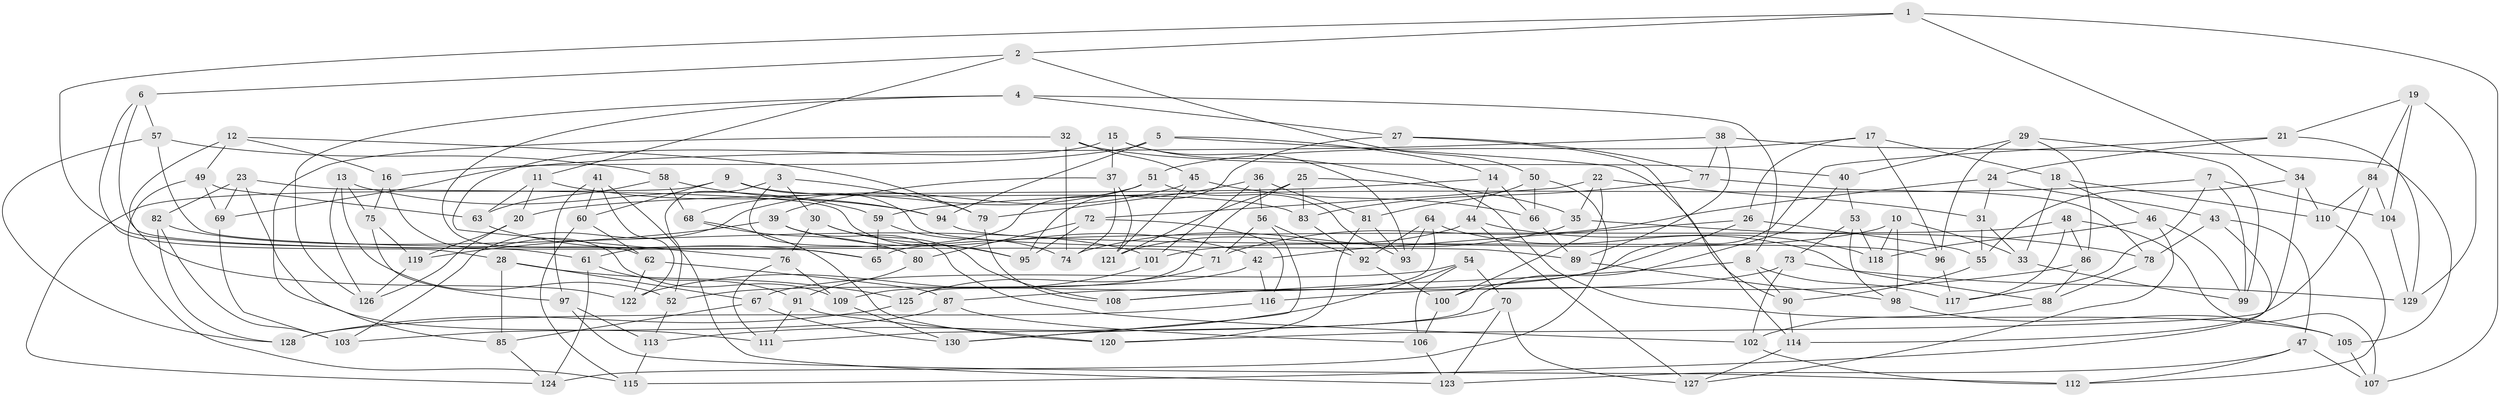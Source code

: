 // coarse degree distribution, {6: 0.620253164556962, 3: 0.02531645569620253, 4: 0.35443037974683544}
// Generated by graph-tools (version 1.1) at 2025/24/03/03/25 07:24:23]
// undirected, 130 vertices, 260 edges
graph export_dot {
graph [start="1"]
  node [color=gray90,style=filled];
  1;
  2;
  3;
  4;
  5;
  6;
  7;
  8;
  9;
  10;
  11;
  12;
  13;
  14;
  15;
  16;
  17;
  18;
  19;
  20;
  21;
  22;
  23;
  24;
  25;
  26;
  27;
  28;
  29;
  30;
  31;
  32;
  33;
  34;
  35;
  36;
  37;
  38;
  39;
  40;
  41;
  42;
  43;
  44;
  45;
  46;
  47;
  48;
  49;
  50;
  51;
  52;
  53;
  54;
  55;
  56;
  57;
  58;
  59;
  60;
  61;
  62;
  63;
  64;
  65;
  66;
  67;
  68;
  69;
  70;
  71;
  72;
  73;
  74;
  75;
  76;
  77;
  78;
  79;
  80;
  81;
  82;
  83;
  84;
  85;
  86;
  87;
  88;
  89;
  90;
  91;
  92;
  93;
  94;
  95;
  96;
  97;
  98;
  99;
  100;
  101;
  102;
  103;
  104;
  105;
  106;
  107;
  108;
  109;
  110;
  111;
  112;
  113;
  114;
  115;
  116;
  117;
  118;
  119;
  120;
  121;
  122;
  123;
  124;
  125;
  126;
  127;
  128;
  129;
  130;
  1 -- 34;
  1 -- 2;
  1 -- 61;
  1 -- 107;
  2 -- 50;
  2 -- 6;
  2 -- 11;
  3 -- 52;
  3 -- 80;
  3 -- 30;
  3 -- 79;
  4 -- 27;
  4 -- 126;
  4 -- 62;
  4 -- 8;
  5 -- 94;
  5 -- 14;
  5 -- 90;
  5 -- 16;
  6 -- 28;
  6 -- 57;
  6 -- 65;
  7 -- 104;
  7 -- 99;
  7 -- 59;
  7 -- 117;
  8 -- 90;
  8 -- 117;
  8 -- 108;
  9 -- 60;
  9 -- 83;
  9 -- 89;
  9 -- 124;
  10 -- 98;
  10 -- 101;
  10 -- 33;
  10 -- 118;
  11 -- 20;
  11 -- 94;
  11 -- 63;
  12 -- 49;
  12 -- 79;
  12 -- 16;
  12 -- 122;
  13 -- 75;
  13 -- 52;
  13 -- 126;
  13 -- 59;
  14 -- 66;
  14 -- 44;
  14 -- 20;
  15 -- 37;
  15 -- 93;
  15 -- 105;
  15 -- 76;
  16 -- 109;
  16 -- 75;
  17 -- 18;
  17 -- 96;
  17 -- 26;
  17 -- 51;
  18 -- 46;
  18 -- 33;
  18 -- 110;
  19 -- 104;
  19 -- 21;
  19 -- 129;
  19 -- 84;
  20 -- 119;
  20 -- 126;
  21 -- 24;
  21 -- 87;
  21 -- 129;
  22 -- 35;
  22 -- 31;
  22 -- 72;
  22 -- 100;
  23 -- 95;
  23 -- 82;
  23 -- 69;
  23 -- 111;
  24 -- 31;
  24 -- 71;
  24 -- 43;
  25 -- 83;
  25 -- 35;
  25 -- 109;
  25 -- 121;
  26 -- 55;
  26 -- 100;
  26 -- 42;
  27 -- 114;
  27 -- 77;
  27 -- 95;
  28 -- 67;
  28 -- 125;
  28 -- 85;
  29 -- 96;
  29 -- 40;
  29 -- 99;
  29 -- 86;
  30 -- 76;
  30 -- 95;
  30 -- 108;
  31 -- 55;
  31 -- 33;
  32 -- 85;
  32 -- 40;
  32 -- 45;
  32 -- 74;
  33 -- 99;
  34 -- 114;
  34 -- 110;
  34 -- 55;
  35 -- 74;
  35 -- 78;
  36 -- 79;
  36 -- 101;
  36 -- 81;
  36 -- 56;
  37 -- 121;
  37 -- 74;
  37 -- 39;
  38 -- 105;
  38 -- 77;
  38 -- 89;
  38 -- 69;
  39 -- 119;
  39 -- 102;
  39 -- 42;
  40 -- 53;
  40 -- 111;
  41 -- 97;
  41 -- 122;
  41 -- 123;
  41 -- 60;
  42 -- 116;
  42 -- 52;
  43 -- 47;
  43 -- 78;
  43 -- 115;
  44 -- 118;
  44 -- 127;
  44 -- 121;
  45 -- 66;
  45 -- 103;
  45 -- 121;
  46 -- 99;
  46 -- 127;
  46 -- 118;
  47 -- 112;
  47 -- 123;
  47 -- 107;
  48 -- 65;
  48 -- 107;
  48 -- 117;
  48 -- 86;
  49 -- 69;
  49 -- 115;
  49 -- 63;
  50 -- 124;
  50 -- 66;
  50 -- 81;
  51 -- 61;
  51 -- 93;
  51 -- 68;
  52 -- 113;
  53 -- 73;
  53 -- 118;
  53 -- 98;
  54 -- 67;
  54 -- 106;
  54 -- 113;
  54 -- 70;
  55 -- 90;
  56 -- 71;
  56 -- 92;
  56 -- 130;
  57 -- 58;
  57 -- 128;
  57 -- 71;
  58 -- 94;
  58 -- 63;
  58 -- 68;
  59 -- 74;
  59 -- 65;
  60 -- 115;
  60 -- 62;
  61 -- 91;
  61 -- 124;
  62 -- 122;
  62 -- 87;
  63 -- 65;
  64 -- 92;
  64 -- 93;
  64 -- 125;
  64 -- 88;
  66 -- 89;
  67 -- 85;
  67 -- 130;
  68 -- 80;
  68 -- 120;
  69 -- 103;
  70 -- 130;
  70 -- 127;
  70 -- 123;
  71 -- 125;
  72 -- 95;
  72 -- 80;
  72 -- 116;
  73 -- 129;
  73 -- 108;
  73 -- 102;
  75 -- 97;
  75 -- 119;
  76 -- 111;
  76 -- 109;
  77 -- 83;
  77 -- 78;
  78 -- 88;
  79 -- 108;
  80 -- 91;
  81 -- 120;
  81 -- 93;
  82 -- 103;
  82 -- 101;
  82 -- 128;
  83 -- 92;
  84 -- 120;
  84 -- 104;
  84 -- 110;
  85 -- 124;
  86 -- 116;
  86 -- 88;
  87 -- 106;
  87 -- 103;
  88 -- 102;
  89 -- 98;
  90 -- 114;
  91 -- 120;
  91 -- 111;
  92 -- 100;
  94 -- 96;
  96 -- 117;
  97 -- 113;
  97 -- 112;
  98 -- 105;
  100 -- 106;
  101 -- 122;
  102 -- 112;
  104 -- 129;
  105 -- 107;
  106 -- 123;
  109 -- 130;
  110 -- 112;
  113 -- 115;
  114 -- 127;
  116 -- 128;
  119 -- 126;
  125 -- 128;
}
